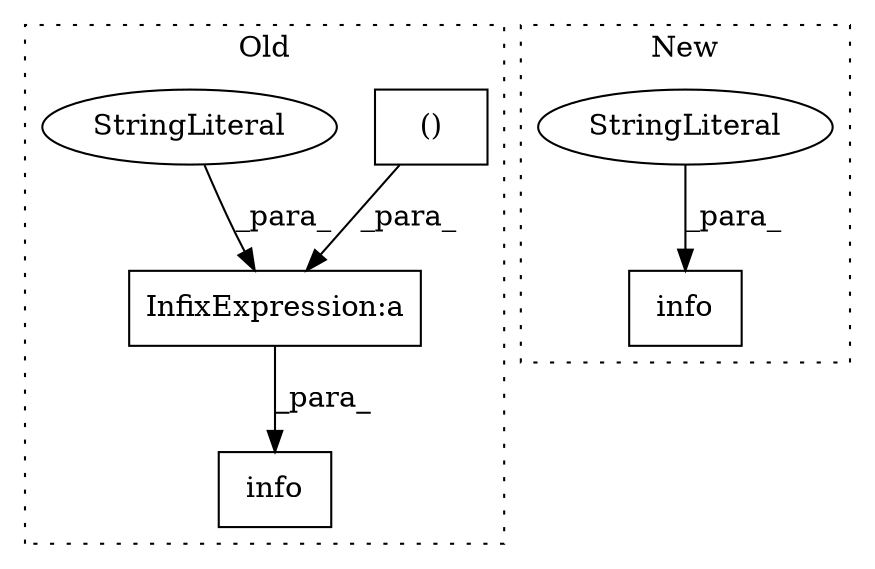 digraph G {
subgraph cluster0 {
1 [label="()" a="106" s="7024" l="37" shape="box"];
4 [label="InfixExpression:a" a="27" s="7016" l="8" shape="box"];
5 [label="StringLiteral" a="45" s="6976" l="40" shape="ellipse"];
6 [label="info" a="32" s="6971,7061" l="5,2" shape="box"];
label = "Old";
style="dotted";
}
subgraph cluster1 {
2 [label="info" a="32" s="6828,6887" l="5,1" shape="box"];
3 [label="StringLiteral" a="45" s="6833" l="40" shape="ellipse"];
label = "New";
style="dotted";
}
1 -> 4 [label="_para_"];
3 -> 2 [label="_para_"];
4 -> 6 [label="_para_"];
5 -> 4 [label="_para_"];
}